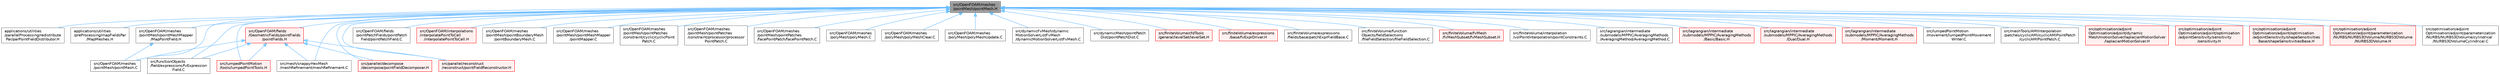 digraph "src/OpenFOAM/meshes/pointMesh/pointMesh.H"
{
 // LATEX_PDF_SIZE
  bgcolor="transparent";
  edge [fontname=Helvetica,fontsize=10,labelfontname=Helvetica,labelfontsize=10];
  node [fontname=Helvetica,fontsize=10,shape=box,height=0.2,width=0.4];
  Node1 [id="Node000001",label="src/OpenFOAM/meshes\l/pointMesh/pointMesh.H",height=0.2,width=0.4,color="gray40", fillcolor="grey60", style="filled", fontcolor="black",tooltip=" "];
  Node1 -> Node2 [id="edge1_Node000001_Node000002",dir="back",color="steelblue1",style="solid",tooltip=" "];
  Node2 [id="Node000002",label="applications/utilities\l/parallelProcessing/redistribute\lPar/parPointFieldDistributor.H",height=0.2,width=0.4,color="grey40", fillcolor="white", style="filled",URL="$parPointFieldDistributor_8H.html",tooltip=" "];
  Node1 -> Node3 [id="edge2_Node000001_Node000003",dir="back",color="steelblue1",style="solid",tooltip=" "];
  Node3 [id="Node000003",label="applications/utilities\l/preProcessing/mapFieldsPar\l/MapMeshes.H",height=0.2,width=0.4,color="grey40", fillcolor="white", style="filled",URL="$mapFieldsPar_2MapMeshes_8H.html",tooltip=" "];
  Node1 -> Node4 [id="edge3_Node000001_Node000004",dir="back",color="steelblue1",style="solid",tooltip=" "];
  Node4 [id="Node000004",label="src/OpenFOAM/fields\l/GeometricFields/pointFields\l/pointFields.H",height=0.2,width=0.4,color="red", fillcolor="#FFF0F0", style="filled",URL="$pointFields_8H.html",tooltip=" "];
  Node4 -> Node9 [id="edge4_Node000004_Node000009",dir="back",color="steelblue1",style="solid",tooltip=" "];
  Node9 [id="Node000009",label="src/OpenFOAM/meshes\l/pointMesh/pointMesh.C",height=0.2,width=0.4,color="grey40", fillcolor="white", style="filled",URL="$pointMesh_8C.html",tooltip=" "];
  Node4 -> Node121 [id="edge5_Node000004_Node000121",dir="back",color="steelblue1",style="solid",tooltip=" "];
  Node121 [id="Node000121",label="src/functionObjects\l/field/expressions/fvExpression\lField.C",height=0.2,width=0.4,color="grey40", fillcolor="white", style="filled",URL="$fvExpressionField_8C.html",tooltip=" "];
  Node4 -> Node422 [id="edge6_Node000004_Node000422",dir="back",color="steelblue1",style="solid",tooltip=" "];
  Node422 [id="Node000422",label="src/lumpedPointMotion\l/tools/lumpedPointTools.H",height=0.2,width=0.4,color="red", fillcolor="#FFF0F0", style="filled",URL="$lumpedPointTools_8H.html",tooltip=" "];
  Node4 -> Node27 [id="edge7_Node000004_Node000027",dir="back",color="steelblue1",style="solid",tooltip=" "];
  Node27 [id="Node000027",label="src/mesh/snappyHexMesh\l/meshRefinement/meshRefinement.C",height=0.2,width=0.4,color="grey40", fillcolor="white", style="filled",URL="$meshRefinement_8C.html",tooltip=" "];
  Node4 -> Node436 [id="edge8_Node000004_Node000436",dir="back",color="steelblue1",style="solid",tooltip=" "];
  Node436 [id="Node000436",label="src/parallel/decompose\l/decompose/pointFieldDecomposer.H",height=0.2,width=0.4,color="red", fillcolor="#FFF0F0", style="filled",URL="$pointFieldDecomposer_8H.html",tooltip=" "];
  Node4 -> Node441 [id="edge9_Node000004_Node000441",dir="back",color="steelblue1",style="solid",tooltip=" "];
  Node441 [id="Node000441",label="src/parallel/reconstruct\l/reconstruct/pointFieldReconstructor.H",height=0.2,width=0.4,color="red", fillcolor="#FFF0F0", style="filled",URL="$pointFieldReconstructor_8H.html",tooltip=" "];
  Node1 -> Node444 [id="edge10_Node000001_Node000444",dir="back",color="steelblue1",style="solid",tooltip=" "];
  Node444 [id="Node000444",label="src/OpenFOAM/fields\l/pointPatchFields/pointPatch\lField/pointPatchField.C",height=0.2,width=0.4,color="grey40", fillcolor="white", style="filled",URL="$pointPatchField_8C.html",tooltip=" "];
  Node1 -> Node445 [id="edge11_Node000001_Node000445",dir="back",color="steelblue1",style="solid",tooltip=" "];
  Node445 [id="Node000445",label="src/OpenFOAM/interpolations\l/interpolatePointToCell\l/interpolatePointToCell.H",height=0.2,width=0.4,color="red", fillcolor="#FFF0F0", style="filled",URL="$interpolatePointToCell_8H.html",tooltip="Interpolates (averages) the vertex values to the cell center."];
  Node1 -> Node447 [id="edge12_Node000001_Node000447",dir="back",color="steelblue1",style="solid",tooltip=" "];
  Node447 [id="Node000447",label="src/OpenFOAM/meshes\l/pointMesh/pointBoundaryMesh\l/pointBoundaryMesh.C",height=0.2,width=0.4,color="grey40", fillcolor="white", style="filled",URL="$pointBoundaryMesh_8C.html",tooltip=" "];
  Node1 -> Node9 [id="edge13_Node000001_Node000009",dir="back",color="steelblue1",style="solid",tooltip=" "];
  Node1 -> Node448 [id="edge14_Node000001_Node000448",dir="back",color="steelblue1",style="solid",tooltip=" "];
  Node448 [id="Node000448",label="src/OpenFOAM/meshes\l/pointMesh/pointMeshMapper\l/MapPointField.H",height=0.2,width=0.4,color="grey40", fillcolor="white", style="filled",URL="$MapPointField_8H.html",tooltip=" "];
  Node448 -> Node9 [id="edge15_Node000448_Node000009",dir="back",color="steelblue1",style="solid",tooltip=" "];
  Node1 -> Node449 [id="edge16_Node000001_Node000449",dir="back",color="steelblue1",style="solid",tooltip=" "];
  Node449 [id="Node000449",label="src/OpenFOAM/meshes\l/pointMesh/pointMeshMapper\l/pointMapper.C",height=0.2,width=0.4,color="grey40", fillcolor="white", style="filled",URL="$pointMapper_8C.html",tooltip=" "];
  Node1 -> Node450 [id="edge17_Node000001_Node000450",dir="back",color="steelblue1",style="solid",tooltip=" "];
  Node450 [id="Node000450",label="src/OpenFOAM/meshes\l/pointMesh/pointPatches\l/constraint/cyclic/cyclicPoint\lPatch.C",height=0.2,width=0.4,color="grey40", fillcolor="white", style="filled",URL="$cyclicPointPatch_8C.html",tooltip=" "];
  Node1 -> Node451 [id="edge18_Node000001_Node000451",dir="back",color="steelblue1",style="solid",tooltip=" "];
  Node451 [id="Node000451",label="src/OpenFOAM/meshes\l/pointMesh/pointPatches\l/constraint/processor/processor\lPointPatch.C",height=0.2,width=0.4,color="grey40", fillcolor="white", style="filled",URL="$processorPointPatch_8C.html",tooltip=" "];
  Node1 -> Node452 [id="edge19_Node000001_Node000452",dir="back",color="steelblue1",style="solid",tooltip=" "];
  Node452 [id="Node000452",label="src/OpenFOAM/meshes\l/pointMesh/pointPatches\l/facePointPatch/facePointPatch.C",height=0.2,width=0.4,color="grey40", fillcolor="white", style="filled",URL="$facePointPatch_8C.html",tooltip=" "];
  Node1 -> Node453 [id="edge20_Node000001_Node000453",dir="back",color="steelblue1",style="solid",tooltip=" "];
  Node453 [id="Node000453",label="src/OpenFOAM/meshes\l/polyMesh/polyMesh.C",height=0.2,width=0.4,color="grey40", fillcolor="white", style="filled",URL="$polyMesh_8C.html",tooltip=" "];
  Node1 -> Node454 [id="edge21_Node000001_Node000454",dir="back",color="steelblue1",style="solid",tooltip=" "];
  Node454 [id="Node000454",label="src/OpenFOAM/meshes\l/polyMesh/polyMeshClear.C",height=0.2,width=0.4,color="grey40", fillcolor="white", style="filled",URL="$polyMeshClear_8C.html",tooltip=" "];
  Node1 -> Node455 [id="edge22_Node000001_Node000455",dir="back",color="steelblue1",style="solid",tooltip=" "];
  Node455 [id="Node000455",label="src/OpenFOAM/meshes\l/polyMesh/polyMeshUpdate.C",height=0.2,width=0.4,color="grey40", fillcolor="white", style="filled",URL="$polyMeshUpdate_8C.html",tooltip="Update the polyMesh corresponding to the given map."];
  Node1 -> Node456 [id="edge23_Node000001_Node000456",dir="back",color="steelblue1",style="solid",tooltip=" "];
  Node456 [id="Node000456",label="src/dynamicFvMesh/dynamic\lMotionSolverListFvMesh\l/dynamicMotionSolverListFvMesh.C",height=0.2,width=0.4,color="grey40", fillcolor="white", style="filled",URL="$dynamicMotionSolverListFvMesh_8C.html",tooltip=" "];
  Node1 -> Node102 [id="edge24_Node000001_Node000102",dir="back",color="steelblue1",style="solid",tooltip=" "];
  Node102 [id="Node000102",label="src/dynamicMesh/pointPatch\lDist/pointPatchDist.C",height=0.2,width=0.4,color="grey40", fillcolor="white", style="filled",URL="$pointPatchDist_8C.html",tooltip=" "];
  Node1 -> Node457 [id="edge25_Node000001_Node000457",dir="back",color="steelblue1",style="solid",tooltip=" "];
  Node457 [id="Node000457",label="src/finiteVolume/cfdTools\l/general/levelSet/levelSet.H",height=0.2,width=0.4,color="red", fillcolor="#FFF0F0", style="filled",URL="$levelSet_8H.html",tooltip=" "];
  Node1 -> Node460 [id="edge26_Node000001_Node000460",dir="back",color="steelblue1",style="solid",tooltip=" "];
  Node460 [id="Node000460",label="src/finiteVolume/expressions\l/base/fvExprDriver.H",height=0.2,width=0.4,color="red", fillcolor="#FFF0F0", style="filled",URL="$fvExprDriver_8H.html",tooltip=" "];
  Node1 -> Node466 [id="edge27_Node000001_Node000466",dir="back",color="steelblue1",style="solid",tooltip=" "];
  Node466 [id="Node000466",label="src/finiteVolume/expressions\l/fields/base/patchExprFieldBase.C",height=0.2,width=0.4,color="grey40", fillcolor="white", style="filled",URL="$patchExprFieldBase_8C.html",tooltip=" "];
  Node1 -> Node467 [id="edge28_Node000001_Node000467",dir="back",color="steelblue1",style="solid",tooltip=" "];
  Node467 [id="Node000467",label="src/finiteVolume/function\lObjects/fieldSelections\l/fileFieldSelection/fileFieldSelection.C",height=0.2,width=0.4,color="grey40", fillcolor="white", style="filled",URL="$fileFieldSelection_8C.html",tooltip=" "];
  Node1 -> Node468 [id="edge29_Node000001_Node000468",dir="back",color="steelblue1",style="solid",tooltip=" "];
  Node468 [id="Node000468",label="src/finiteVolume/fvMesh\l/fvMeshSubset/fvMeshSubset.H",height=0.2,width=0.4,color="red", fillcolor="#FFF0F0", style="filled",URL="$fvMeshSubset_8H.html",tooltip=" "];
  Node1 -> Node572 [id="edge30_Node000001_Node000572",dir="back",color="steelblue1",style="solid",tooltip=" "];
  Node572 [id="Node000572",label="src/finiteVolume/interpolation\l/volPointInterpolation/pointConstraints.C",height=0.2,width=0.4,color="grey40", fillcolor="white", style="filled",URL="$pointConstraints_8C.html",tooltip=" "];
  Node1 -> Node121 [id="edge31_Node000001_Node000121",dir="back",color="steelblue1",style="solid",tooltip=" "];
  Node1 -> Node573 [id="edge32_Node000001_Node000573",dir="back",color="steelblue1",style="solid",tooltip=" "];
  Node573 [id="Node000573",label="src/lagrangian/intermediate\l/submodels/MPPIC/AveragingMethods\l/AveragingMethod/AveragingMethod.C",height=0.2,width=0.4,color="grey40", fillcolor="white", style="filled",URL="$AveragingMethod_8C.html",tooltip=" "];
  Node1 -> Node574 [id="edge33_Node000001_Node000574",dir="back",color="steelblue1",style="solid",tooltip=" "];
  Node574 [id="Node000574",label="src/lagrangian/intermediate\l/submodels/MPPIC/AveragingMethods\l/Basic/Basic.H",height=0.2,width=0.4,color="red", fillcolor="#FFF0F0", style="filled",URL="$Basic_8H.html",tooltip=" "];
  Node1 -> Node577 [id="edge34_Node000001_Node000577",dir="back",color="steelblue1",style="solid",tooltip=" "];
  Node577 [id="Node000577",label="src/lagrangian/intermediate\l/submodels/MPPIC/AveragingMethods\l/Dual/Dual.H",height=0.2,width=0.4,color="red", fillcolor="#FFF0F0", style="filled",URL="$Dual_8H.html",tooltip=" "];
  Node1 -> Node579 [id="edge35_Node000001_Node000579",dir="back",color="steelblue1",style="solid",tooltip=" "];
  Node579 [id="Node000579",label="src/lagrangian/intermediate\l/submodels/MPPIC/AveragingMethods\l/Moment/Moment.H",height=0.2,width=0.4,color="red", fillcolor="#FFF0F0", style="filled",URL="$Moment_8H.html",tooltip=" "];
  Node1 -> Node581 [id="edge36_Node000001_Node000581",dir="back",color="steelblue1",style="solid",tooltip=" "];
  Node581 [id="Node000581",label="src/lumpedPointMotion\l/movement/lumpedPointMovement\lWriter.C",height=0.2,width=0.4,color="grey40", fillcolor="white", style="filled",URL="$lumpedPointMovementWriter_8C.html",tooltip=" "];
  Node1 -> Node422 [id="edge37_Node000001_Node000422",dir="back",color="steelblue1",style="solid",tooltip=" "];
  Node1 -> Node27 [id="edge38_Node000001_Node000027",dir="back",color="steelblue1",style="solid",tooltip=" "];
  Node1 -> Node582 [id="edge39_Node000001_Node000582",dir="back",color="steelblue1",style="solid",tooltip=" "];
  Node582 [id="Node000582",label="src/meshTools/AMIInterpolation\l/patches/cyclicAMI/cyclicAMIPointPatch\l/cyclicAMIPointPatch.C",height=0.2,width=0.4,color="grey40", fillcolor="white", style="filled",URL="$cyclicAMIPointPatch_8C.html",tooltip=" "];
  Node1 -> Node98 [id="edge40_Node000001_Node000098",dir="back",color="steelblue1",style="solid",tooltip=" "];
  Node98 [id="Node000098",label="src/optimisation/adjoint\lOptimisation/adjoint/dynamic\lMesh/motionSolver/laplacianMotionSolver\l/laplacianMotionSolver.H",height=0.2,width=0.4,color="red", fillcolor="#FFF0F0", style="filled",URL="$laplacianMotionSolver_8H.html",tooltip=" "];
  Node1 -> Node363 [id="edge41_Node000001_Node000363",dir="back",color="steelblue1",style="solid",tooltip=" "];
  Node363 [id="Node000363",label="src/optimisation/adjoint\lOptimisation/adjoint/optimisation\l/adjointSensitivity/sensitivity\l/sensitivity.H",height=0.2,width=0.4,color="red", fillcolor="#FFF0F0", style="filled",URL="$sensitivity_8H.html",tooltip=" "];
  Node1 -> Node408 [id="edge42_Node000001_Node000408",dir="back",color="steelblue1",style="solid",tooltip=" "];
  Node408 [id="Node000408",label="src/optimisation/adjoint\lOptimisation/adjoint/optimisation\l/adjointSensitivity/shapeSensitivities\lBase/shapeSensitivitiesBase.H",height=0.2,width=0.4,color="red", fillcolor="#FFF0F0", style="filled",URL="$shapeSensitivitiesBase_8H.html",tooltip=" "];
  Node1 -> Node583 [id="edge43_Node000001_Node000583",dir="back",color="steelblue1",style="solid",tooltip=" "];
  Node583 [id="Node000583",label="src/optimisation/adjoint\lOptimisation/adjoint/parameterization\l/NURBS/NURBS3DVolume/NURBS3DVolume\l/NURBS3DVolume.H",height=0.2,width=0.4,color="red", fillcolor="#FFF0F0", style="filled",URL="$NURBS3DVolume_8H.html",tooltip=" "];
  Node1 -> Node596 [id="edge44_Node000001_Node000596",dir="back",color="steelblue1",style="solid",tooltip=" "];
  Node596 [id="Node000596",label="src/optimisation/adjoint\lOptimisation/adjoint/parameterization\l/NURBS/NURBS3DVolume/cylindrical\l/NURBS3DVolumeCylindrical.C",height=0.2,width=0.4,color="grey40", fillcolor="white", style="filled",URL="$NURBS3DVolumeCylindrical_8C.html",tooltip=" "];
  Node1 -> Node436 [id="edge45_Node000001_Node000436",dir="back",color="steelblue1",style="solid",tooltip=" "];
  Node1 -> Node441 [id="edge46_Node000001_Node000441",dir="back",color="steelblue1",style="solid",tooltip=" "];
}
